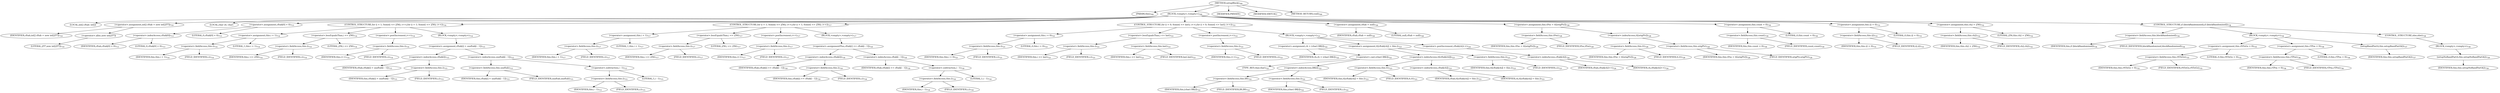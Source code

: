 digraph "setupBlock" {  
"2265" [label = <(METHOD,setupBlock)<SUB>709</SUB>> ]
"66" [label = <(PARAM,this)<SUB>709</SUB>> ]
"2266" [label = <(BLOCK,&lt;empty&gt;,&lt;empty&gt;)<SUB>709</SUB>> ]
"2267" [label = <(LOCAL,int[] cftab: int[])> ]
"2268" [label = <(&lt;operator&gt;.assignment,int[] cftab = new int[257])<SUB>710</SUB>> ]
"2269" [label = <(IDENTIFIER,cftab,int[] cftab = new int[257])<SUB>710</SUB>> ]
"2270" [label = <(&lt;operator&gt;.alloc,new int[257])> ]
"2271" [label = <(LITERAL,257,new int[257])<SUB>710</SUB>> ]
"2272" [label = <(LOCAL,char ch: char)> ]
"2273" [label = <(&lt;operator&gt;.assignment,cftab[0] = 0)<SUB>713</SUB>> ]
"2274" [label = <(&lt;operator&gt;.indexAccess,cftab[0])<SUB>713</SUB>> ]
"2275" [label = <(IDENTIFIER,cftab,cftab[0] = 0)<SUB>713</SUB>> ]
"2276" [label = <(LITERAL,0,cftab[0] = 0)<SUB>713</SUB>> ]
"2277" [label = <(LITERAL,0,cftab[0] = 0)<SUB>713</SUB>> ]
"2278" [label = <(CONTROL_STRUCTURE,for (i = 1; Some(i &lt;= 256); i++),for (i = 1; Some(i &lt;= 256); i++))<SUB>714</SUB>> ]
"2279" [label = <(&lt;operator&gt;.assignment,this.i = 1)<SUB>714</SUB>> ]
"2280" [label = <(&lt;operator&gt;.fieldAccess,this.i)<SUB>714</SUB>> ]
"2281" [label = <(IDENTIFIER,this,this.i = 1)<SUB>714</SUB>> ]
"2282" [label = <(FIELD_IDENTIFIER,i,i)<SUB>714</SUB>> ]
"2283" [label = <(LITERAL,1,this.i = 1)<SUB>714</SUB>> ]
"2284" [label = <(&lt;operator&gt;.lessEqualsThan,i &lt;= 256)<SUB>714</SUB>> ]
"2285" [label = <(&lt;operator&gt;.fieldAccess,this.i)<SUB>714</SUB>> ]
"2286" [label = <(IDENTIFIER,this,i &lt;= 256)<SUB>714</SUB>> ]
"2287" [label = <(FIELD_IDENTIFIER,i,i)<SUB>714</SUB>> ]
"2288" [label = <(LITERAL,256,i &lt;= 256)<SUB>714</SUB>> ]
"2289" [label = <(&lt;operator&gt;.postIncrement,i++)<SUB>714</SUB>> ]
"2290" [label = <(&lt;operator&gt;.fieldAccess,this.i)<SUB>714</SUB>> ]
"2291" [label = <(IDENTIFIER,this,i++)<SUB>714</SUB>> ]
"2292" [label = <(FIELD_IDENTIFIER,i,i)<SUB>714</SUB>> ]
"2293" [label = <(BLOCK,&lt;empty&gt;,&lt;empty&gt;)<SUB>714</SUB>> ]
"2294" [label = <(&lt;operator&gt;.assignment,cftab[i] = unzftab[i - 1])<SUB>715</SUB>> ]
"2295" [label = <(&lt;operator&gt;.indexAccess,cftab[i])<SUB>715</SUB>> ]
"2296" [label = <(IDENTIFIER,cftab,cftab[i] = unzftab[i - 1])<SUB>715</SUB>> ]
"2297" [label = <(&lt;operator&gt;.fieldAccess,this.i)<SUB>715</SUB>> ]
"2298" [label = <(IDENTIFIER,this,cftab[i] = unzftab[i - 1])<SUB>715</SUB>> ]
"2299" [label = <(FIELD_IDENTIFIER,i,i)<SUB>715</SUB>> ]
"2300" [label = <(&lt;operator&gt;.indexAccess,unzftab[i - 1])<SUB>715</SUB>> ]
"2301" [label = <(&lt;operator&gt;.fieldAccess,this.unzftab)<SUB>715</SUB>> ]
"2302" [label = <(IDENTIFIER,this,cftab[i] = unzftab[i - 1])<SUB>715</SUB>> ]
"2303" [label = <(FIELD_IDENTIFIER,unzftab,unzftab)<SUB>715</SUB>> ]
"2304" [label = <(&lt;operator&gt;.subtraction,i - 1)<SUB>715</SUB>> ]
"2305" [label = <(&lt;operator&gt;.fieldAccess,this.i)<SUB>715</SUB>> ]
"2306" [label = <(IDENTIFIER,this,i - 1)<SUB>715</SUB>> ]
"2307" [label = <(FIELD_IDENTIFIER,i,i)<SUB>715</SUB>> ]
"2308" [label = <(LITERAL,1,i - 1)<SUB>715</SUB>> ]
"2309" [label = <(CONTROL_STRUCTURE,for (i = 1; Some(i &lt;= 256); i++),for (i = 1; Some(i &lt;= 256); i++))<SUB>717</SUB>> ]
"2310" [label = <(&lt;operator&gt;.assignment,this.i = 1)<SUB>717</SUB>> ]
"2311" [label = <(&lt;operator&gt;.fieldAccess,this.i)<SUB>717</SUB>> ]
"2312" [label = <(IDENTIFIER,this,this.i = 1)<SUB>717</SUB>> ]
"2313" [label = <(FIELD_IDENTIFIER,i,i)<SUB>717</SUB>> ]
"2314" [label = <(LITERAL,1,this.i = 1)<SUB>717</SUB>> ]
"2315" [label = <(&lt;operator&gt;.lessEqualsThan,i &lt;= 256)<SUB>717</SUB>> ]
"2316" [label = <(&lt;operator&gt;.fieldAccess,this.i)<SUB>717</SUB>> ]
"2317" [label = <(IDENTIFIER,this,i &lt;= 256)<SUB>717</SUB>> ]
"2318" [label = <(FIELD_IDENTIFIER,i,i)<SUB>717</SUB>> ]
"2319" [label = <(LITERAL,256,i &lt;= 256)<SUB>717</SUB>> ]
"2320" [label = <(&lt;operator&gt;.postIncrement,i++)<SUB>717</SUB>> ]
"2321" [label = <(&lt;operator&gt;.fieldAccess,this.i)<SUB>717</SUB>> ]
"2322" [label = <(IDENTIFIER,this,i++)<SUB>717</SUB>> ]
"2323" [label = <(FIELD_IDENTIFIER,i,i)<SUB>717</SUB>> ]
"2324" [label = <(BLOCK,&lt;empty&gt;,&lt;empty&gt;)<SUB>717</SUB>> ]
"2325" [label = <(&lt;operator&gt;.assignmentPlus,cftab[i] += cftab[i - 1])<SUB>718</SUB>> ]
"2326" [label = <(&lt;operator&gt;.indexAccess,cftab[i])<SUB>718</SUB>> ]
"2327" [label = <(IDENTIFIER,cftab,cftab[i] += cftab[i - 1])<SUB>718</SUB>> ]
"2328" [label = <(&lt;operator&gt;.fieldAccess,this.i)<SUB>718</SUB>> ]
"2329" [label = <(IDENTIFIER,this,cftab[i] += cftab[i - 1])<SUB>718</SUB>> ]
"2330" [label = <(FIELD_IDENTIFIER,i,i)<SUB>718</SUB>> ]
"2331" [label = <(&lt;operator&gt;.indexAccess,cftab[i - 1])<SUB>718</SUB>> ]
"2332" [label = <(IDENTIFIER,cftab,cftab[i] += cftab[i - 1])<SUB>718</SUB>> ]
"2333" [label = <(&lt;operator&gt;.subtraction,i - 1)<SUB>718</SUB>> ]
"2334" [label = <(&lt;operator&gt;.fieldAccess,this.i)<SUB>718</SUB>> ]
"2335" [label = <(IDENTIFIER,this,i - 1)<SUB>718</SUB>> ]
"2336" [label = <(FIELD_IDENTIFIER,i,i)<SUB>718</SUB>> ]
"2337" [label = <(LITERAL,1,i - 1)<SUB>718</SUB>> ]
"2338" [label = <(CONTROL_STRUCTURE,for (i = 0; Some(i &lt;= last); i++),for (i = 0; Some(i &lt;= last); i++))<SUB>721</SUB>> ]
"2339" [label = <(&lt;operator&gt;.assignment,this.i = 0)<SUB>721</SUB>> ]
"2340" [label = <(&lt;operator&gt;.fieldAccess,this.i)<SUB>721</SUB>> ]
"2341" [label = <(IDENTIFIER,this,this.i = 0)<SUB>721</SUB>> ]
"2342" [label = <(FIELD_IDENTIFIER,i,i)<SUB>721</SUB>> ]
"2343" [label = <(LITERAL,0,this.i = 0)<SUB>721</SUB>> ]
"2344" [label = <(&lt;operator&gt;.lessEqualsThan,i &lt;= last)<SUB>721</SUB>> ]
"2345" [label = <(&lt;operator&gt;.fieldAccess,this.i)<SUB>721</SUB>> ]
"2346" [label = <(IDENTIFIER,this,i &lt;= last)<SUB>721</SUB>> ]
"2347" [label = <(FIELD_IDENTIFIER,i,i)<SUB>721</SUB>> ]
"2348" [label = <(&lt;operator&gt;.fieldAccess,this.last)<SUB>721</SUB>> ]
"2349" [label = <(IDENTIFIER,this,i &lt;= last)<SUB>721</SUB>> ]
"2350" [label = <(FIELD_IDENTIFIER,last,last)<SUB>721</SUB>> ]
"2351" [label = <(&lt;operator&gt;.postIncrement,i++)<SUB>721</SUB>> ]
"2352" [label = <(&lt;operator&gt;.fieldAccess,this.i)<SUB>721</SUB>> ]
"2353" [label = <(IDENTIFIER,this,i++)<SUB>721</SUB>> ]
"2354" [label = <(FIELD_IDENTIFIER,i,i)<SUB>721</SUB>> ]
"2355" [label = <(BLOCK,&lt;empty&gt;,&lt;empty&gt;)<SUB>721</SUB>> ]
"2356" [label = <(&lt;operator&gt;.assignment,ch = (char) ll8[i])<SUB>722</SUB>> ]
"2357" [label = <(IDENTIFIER,ch,ch = (char) ll8[i])<SUB>722</SUB>> ]
"2358" [label = <(&lt;operator&gt;.cast,(char) ll8[i])<SUB>722</SUB>> ]
"2359" [label = <(TYPE_REF,char,char)<SUB>722</SUB>> ]
"2360" [label = <(&lt;operator&gt;.indexAccess,ll8[i])<SUB>722</SUB>> ]
"2361" [label = <(&lt;operator&gt;.fieldAccess,this.ll8)<SUB>722</SUB>> ]
"2362" [label = <(IDENTIFIER,this,(char) ll8[i])<SUB>722</SUB>> ]
"2363" [label = <(FIELD_IDENTIFIER,ll8,ll8)<SUB>722</SUB>> ]
"2364" [label = <(&lt;operator&gt;.fieldAccess,this.i)<SUB>722</SUB>> ]
"2365" [label = <(IDENTIFIER,this,(char) ll8[i])<SUB>722</SUB>> ]
"2366" [label = <(FIELD_IDENTIFIER,i,i)<SUB>722</SUB>> ]
"2367" [label = <(&lt;operator&gt;.assignment,tt[cftab[ch]] = this.i)<SUB>723</SUB>> ]
"2368" [label = <(&lt;operator&gt;.indexAccess,tt[cftab[ch]])<SUB>723</SUB>> ]
"2369" [label = <(&lt;operator&gt;.fieldAccess,this.tt)<SUB>723</SUB>> ]
"2370" [label = <(IDENTIFIER,this,tt[cftab[ch]] = this.i)<SUB>723</SUB>> ]
"2371" [label = <(FIELD_IDENTIFIER,tt,tt)<SUB>723</SUB>> ]
"2372" [label = <(&lt;operator&gt;.indexAccess,cftab[ch])<SUB>723</SUB>> ]
"2373" [label = <(IDENTIFIER,cftab,tt[cftab[ch]] = this.i)<SUB>723</SUB>> ]
"2374" [label = <(IDENTIFIER,ch,tt[cftab[ch]] = this.i)<SUB>723</SUB>> ]
"2375" [label = <(&lt;operator&gt;.fieldAccess,this.i)<SUB>723</SUB>> ]
"2376" [label = <(IDENTIFIER,this,tt[cftab[ch]] = this.i)<SUB>723</SUB>> ]
"2377" [label = <(FIELD_IDENTIFIER,i,i)<SUB>723</SUB>> ]
"2378" [label = <(&lt;operator&gt;.postIncrement,cftab[ch]++)<SUB>724</SUB>> ]
"2379" [label = <(&lt;operator&gt;.indexAccess,cftab[ch])<SUB>724</SUB>> ]
"2380" [label = <(IDENTIFIER,cftab,cftab[ch]++)<SUB>724</SUB>> ]
"2381" [label = <(IDENTIFIER,ch,cftab[ch]++)<SUB>724</SUB>> ]
"2382" [label = <(&lt;operator&gt;.assignment,cftab = null)<SUB>726</SUB>> ]
"2383" [label = <(IDENTIFIER,cftab,cftab = null)<SUB>726</SUB>> ]
"2384" [label = <(LITERAL,null,cftab = null)<SUB>726</SUB>> ]
"2385" [label = <(&lt;operator&gt;.assignment,this.tPos = tt[origPtr])<SUB>728</SUB>> ]
"2386" [label = <(&lt;operator&gt;.fieldAccess,this.tPos)<SUB>728</SUB>> ]
"2387" [label = <(IDENTIFIER,this,this.tPos = tt[origPtr])<SUB>728</SUB>> ]
"2388" [label = <(FIELD_IDENTIFIER,tPos,tPos)<SUB>728</SUB>> ]
"2389" [label = <(&lt;operator&gt;.indexAccess,tt[origPtr])<SUB>728</SUB>> ]
"2390" [label = <(&lt;operator&gt;.fieldAccess,this.tt)<SUB>728</SUB>> ]
"2391" [label = <(IDENTIFIER,this,this.tPos = tt[origPtr])<SUB>728</SUB>> ]
"2392" [label = <(FIELD_IDENTIFIER,tt,tt)<SUB>728</SUB>> ]
"2393" [label = <(&lt;operator&gt;.fieldAccess,this.origPtr)<SUB>728</SUB>> ]
"2394" [label = <(IDENTIFIER,this,this.tPos = tt[origPtr])<SUB>728</SUB>> ]
"2395" [label = <(FIELD_IDENTIFIER,origPtr,origPtr)<SUB>728</SUB>> ]
"2396" [label = <(&lt;operator&gt;.assignment,this.count = 0)<SUB>730</SUB>> ]
"2397" [label = <(&lt;operator&gt;.fieldAccess,this.count)<SUB>730</SUB>> ]
"2398" [label = <(IDENTIFIER,this,this.count = 0)<SUB>730</SUB>> ]
"2399" [label = <(FIELD_IDENTIFIER,count,count)<SUB>730</SUB>> ]
"2400" [label = <(LITERAL,0,this.count = 0)<SUB>730</SUB>> ]
"2401" [label = <(&lt;operator&gt;.assignment,this.i2 = 0)<SUB>731</SUB>> ]
"2402" [label = <(&lt;operator&gt;.fieldAccess,this.i2)<SUB>731</SUB>> ]
"2403" [label = <(IDENTIFIER,this,this.i2 = 0)<SUB>731</SUB>> ]
"2404" [label = <(FIELD_IDENTIFIER,i2,i2)<SUB>731</SUB>> ]
"2405" [label = <(LITERAL,0,this.i2 = 0)<SUB>731</SUB>> ]
"2406" [label = <(&lt;operator&gt;.assignment,this.ch2 = 256)<SUB>732</SUB>> ]
"2407" [label = <(&lt;operator&gt;.fieldAccess,this.ch2)<SUB>732</SUB>> ]
"2408" [label = <(IDENTIFIER,this,this.ch2 = 256)<SUB>732</SUB>> ]
"2409" [label = <(FIELD_IDENTIFIER,ch2,ch2)<SUB>732</SUB>> ]
"2410" [label = <(LITERAL,256,this.ch2 = 256)<SUB>732</SUB>> ]
"2411" [label = <(CONTROL_STRUCTURE,if (blockRandomised),if (blockRandomised))<SUB>734</SUB>> ]
"2412" [label = <(&lt;operator&gt;.fieldAccess,this.blockRandomised)<SUB>734</SUB>> ]
"2413" [label = <(IDENTIFIER,this,if (blockRandomised))<SUB>734</SUB>> ]
"2414" [label = <(FIELD_IDENTIFIER,blockRandomised,blockRandomised)<SUB>734</SUB>> ]
"2415" [label = <(BLOCK,&lt;empty&gt;,&lt;empty&gt;)<SUB>734</SUB>> ]
"2416" [label = <(&lt;operator&gt;.assignment,this.rNToGo = 0)<SUB>735</SUB>> ]
"2417" [label = <(&lt;operator&gt;.fieldAccess,this.rNToGo)<SUB>735</SUB>> ]
"2418" [label = <(IDENTIFIER,this,this.rNToGo = 0)<SUB>735</SUB>> ]
"2419" [label = <(FIELD_IDENTIFIER,rNToGo,rNToGo)<SUB>735</SUB>> ]
"2420" [label = <(LITERAL,0,this.rNToGo = 0)<SUB>735</SUB>> ]
"2421" [label = <(&lt;operator&gt;.assignment,this.rTPos = 0)<SUB>736</SUB>> ]
"2422" [label = <(&lt;operator&gt;.fieldAccess,this.rTPos)<SUB>736</SUB>> ]
"2423" [label = <(IDENTIFIER,this,this.rTPos = 0)<SUB>736</SUB>> ]
"2424" [label = <(FIELD_IDENTIFIER,rTPos,rTPos)<SUB>736</SUB>> ]
"2425" [label = <(LITERAL,0,this.rTPos = 0)<SUB>736</SUB>> ]
"2426" [label = <(setupRandPartA,this.setupRandPartA())<SUB>737</SUB>> ]
"65" [label = <(IDENTIFIER,this,this.setupRandPartA())<SUB>737</SUB>> ]
"2427" [label = <(CONTROL_STRUCTURE,else,else)<SUB>738</SUB>> ]
"2428" [label = <(BLOCK,&lt;empty&gt;,&lt;empty&gt;)<SUB>738</SUB>> ]
"2429" [label = <(setupNoRandPartA,this.setupNoRandPartA())<SUB>739</SUB>> ]
"67" [label = <(IDENTIFIER,this,this.setupNoRandPartA())<SUB>739</SUB>> ]
"2430" [label = <(MODIFIER,PRIVATE)> ]
"2431" [label = <(MODIFIER,VIRTUAL)> ]
"2432" [label = <(METHOD_RETURN,void)<SUB>709</SUB>> ]
  "2265" -> "66" 
  "2265" -> "2266" 
  "2265" -> "2430" 
  "2265" -> "2431" 
  "2265" -> "2432" 
  "2266" -> "2267" 
  "2266" -> "2268" 
  "2266" -> "2272" 
  "2266" -> "2273" 
  "2266" -> "2278" 
  "2266" -> "2309" 
  "2266" -> "2338" 
  "2266" -> "2382" 
  "2266" -> "2385" 
  "2266" -> "2396" 
  "2266" -> "2401" 
  "2266" -> "2406" 
  "2266" -> "2411" 
  "2268" -> "2269" 
  "2268" -> "2270" 
  "2270" -> "2271" 
  "2273" -> "2274" 
  "2273" -> "2277" 
  "2274" -> "2275" 
  "2274" -> "2276" 
  "2278" -> "2279" 
  "2278" -> "2284" 
  "2278" -> "2289" 
  "2278" -> "2293" 
  "2279" -> "2280" 
  "2279" -> "2283" 
  "2280" -> "2281" 
  "2280" -> "2282" 
  "2284" -> "2285" 
  "2284" -> "2288" 
  "2285" -> "2286" 
  "2285" -> "2287" 
  "2289" -> "2290" 
  "2290" -> "2291" 
  "2290" -> "2292" 
  "2293" -> "2294" 
  "2294" -> "2295" 
  "2294" -> "2300" 
  "2295" -> "2296" 
  "2295" -> "2297" 
  "2297" -> "2298" 
  "2297" -> "2299" 
  "2300" -> "2301" 
  "2300" -> "2304" 
  "2301" -> "2302" 
  "2301" -> "2303" 
  "2304" -> "2305" 
  "2304" -> "2308" 
  "2305" -> "2306" 
  "2305" -> "2307" 
  "2309" -> "2310" 
  "2309" -> "2315" 
  "2309" -> "2320" 
  "2309" -> "2324" 
  "2310" -> "2311" 
  "2310" -> "2314" 
  "2311" -> "2312" 
  "2311" -> "2313" 
  "2315" -> "2316" 
  "2315" -> "2319" 
  "2316" -> "2317" 
  "2316" -> "2318" 
  "2320" -> "2321" 
  "2321" -> "2322" 
  "2321" -> "2323" 
  "2324" -> "2325" 
  "2325" -> "2326" 
  "2325" -> "2331" 
  "2326" -> "2327" 
  "2326" -> "2328" 
  "2328" -> "2329" 
  "2328" -> "2330" 
  "2331" -> "2332" 
  "2331" -> "2333" 
  "2333" -> "2334" 
  "2333" -> "2337" 
  "2334" -> "2335" 
  "2334" -> "2336" 
  "2338" -> "2339" 
  "2338" -> "2344" 
  "2338" -> "2351" 
  "2338" -> "2355" 
  "2339" -> "2340" 
  "2339" -> "2343" 
  "2340" -> "2341" 
  "2340" -> "2342" 
  "2344" -> "2345" 
  "2344" -> "2348" 
  "2345" -> "2346" 
  "2345" -> "2347" 
  "2348" -> "2349" 
  "2348" -> "2350" 
  "2351" -> "2352" 
  "2352" -> "2353" 
  "2352" -> "2354" 
  "2355" -> "2356" 
  "2355" -> "2367" 
  "2355" -> "2378" 
  "2356" -> "2357" 
  "2356" -> "2358" 
  "2358" -> "2359" 
  "2358" -> "2360" 
  "2360" -> "2361" 
  "2360" -> "2364" 
  "2361" -> "2362" 
  "2361" -> "2363" 
  "2364" -> "2365" 
  "2364" -> "2366" 
  "2367" -> "2368" 
  "2367" -> "2375" 
  "2368" -> "2369" 
  "2368" -> "2372" 
  "2369" -> "2370" 
  "2369" -> "2371" 
  "2372" -> "2373" 
  "2372" -> "2374" 
  "2375" -> "2376" 
  "2375" -> "2377" 
  "2378" -> "2379" 
  "2379" -> "2380" 
  "2379" -> "2381" 
  "2382" -> "2383" 
  "2382" -> "2384" 
  "2385" -> "2386" 
  "2385" -> "2389" 
  "2386" -> "2387" 
  "2386" -> "2388" 
  "2389" -> "2390" 
  "2389" -> "2393" 
  "2390" -> "2391" 
  "2390" -> "2392" 
  "2393" -> "2394" 
  "2393" -> "2395" 
  "2396" -> "2397" 
  "2396" -> "2400" 
  "2397" -> "2398" 
  "2397" -> "2399" 
  "2401" -> "2402" 
  "2401" -> "2405" 
  "2402" -> "2403" 
  "2402" -> "2404" 
  "2406" -> "2407" 
  "2406" -> "2410" 
  "2407" -> "2408" 
  "2407" -> "2409" 
  "2411" -> "2412" 
  "2411" -> "2415" 
  "2411" -> "2427" 
  "2412" -> "2413" 
  "2412" -> "2414" 
  "2415" -> "2416" 
  "2415" -> "2421" 
  "2415" -> "2426" 
  "2416" -> "2417" 
  "2416" -> "2420" 
  "2417" -> "2418" 
  "2417" -> "2419" 
  "2421" -> "2422" 
  "2421" -> "2425" 
  "2422" -> "2423" 
  "2422" -> "2424" 
  "2426" -> "65" 
  "2427" -> "2428" 
  "2428" -> "2429" 
  "2429" -> "67" 
}
